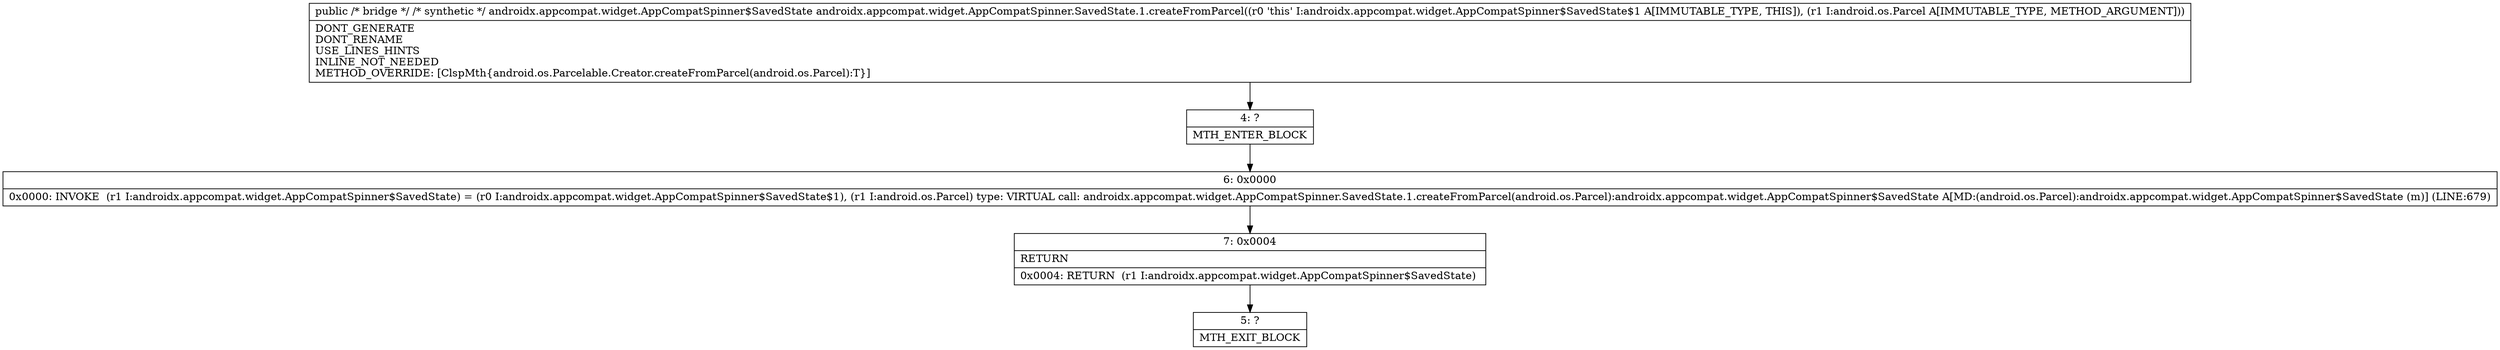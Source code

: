 digraph "CFG forandroidx.appcompat.widget.AppCompatSpinner.SavedState.1.createFromParcel(Landroid\/os\/Parcel;)Ljava\/lang\/Object;" {
Node_4 [shape=record,label="{4\:\ ?|MTH_ENTER_BLOCK\l}"];
Node_6 [shape=record,label="{6\:\ 0x0000|0x0000: INVOKE  (r1 I:androidx.appcompat.widget.AppCompatSpinner$SavedState) = (r0 I:androidx.appcompat.widget.AppCompatSpinner$SavedState$1), (r1 I:android.os.Parcel) type: VIRTUAL call: androidx.appcompat.widget.AppCompatSpinner.SavedState.1.createFromParcel(android.os.Parcel):androidx.appcompat.widget.AppCompatSpinner$SavedState A[MD:(android.os.Parcel):androidx.appcompat.widget.AppCompatSpinner$SavedState (m)] (LINE:679)\l}"];
Node_7 [shape=record,label="{7\:\ 0x0004|RETURN\l|0x0004: RETURN  (r1 I:androidx.appcompat.widget.AppCompatSpinner$SavedState) \l}"];
Node_5 [shape=record,label="{5\:\ ?|MTH_EXIT_BLOCK\l}"];
MethodNode[shape=record,label="{public \/* bridge *\/ \/* synthetic *\/ androidx.appcompat.widget.AppCompatSpinner$SavedState androidx.appcompat.widget.AppCompatSpinner.SavedState.1.createFromParcel((r0 'this' I:androidx.appcompat.widget.AppCompatSpinner$SavedState$1 A[IMMUTABLE_TYPE, THIS]), (r1 I:android.os.Parcel A[IMMUTABLE_TYPE, METHOD_ARGUMENT]))  | DONT_GENERATE\lDONT_RENAME\lUSE_LINES_HINTS\lINLINE_NOT_NEEDED\lMETHOD_OVERRIDE: [ClspMth\{android.os.Parcelable.Creator.createFromParcel(android.os.Parcel):T\}]\l}"];
MethodNode -> Node_4;Node_4 -> Node_6;
Node_6 -> Node_7;
Node_7 -> Node_5;
}

